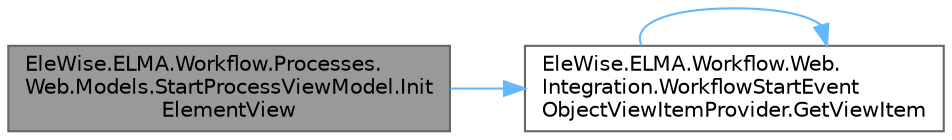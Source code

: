 digraph "EleWise.ELMA.Workflow.Processes.Web.Models.StartProcessViewModel.InitElementView"
{
 // LATEX_PDF_SIZE
  bgcolor="transparent";
  edge [fontname=Helvetica,fontsize=10,labelfontname=Helvetica,labelfontsize=10];
  node [fontname=Helvetica,fontsize=10,shape=box,height=0.2,width=0.4];
  rankdir="LR";
  Node1 [id="Node000001",label="EleWise.ELMA.Workflow.Processes.\lWeb.Models.StartProcessViewModel.Init\lElementView",height=0.2,width=0.4,color="gray40", fillcolor="grey60", style="filled", fontcolor="black",tooltip=" "];
  Node1 -> Node2 [id="edge1_Node000001_Node000002",color="steelblue1",style="solid",tooltip=" "];
  Node2 [id="Node000002",label="EleWise.ELMA.Workflow.Web.\lIntegration.WorkflowStartEvent\lObjectViewItemProvider.GetViewItem",height=0.2,width=0.4,color="grey40", fillcolor="white", style="filled",URL="$class_ele_wise_1_1_e_l_m_a_1_1_workflow_1_1_web_1_1_integration_1_1_workflow_start_event_object_view_item_provider.html#aed94c8231729a87f3e173ff3e2402b61",tooltip=" "];
  Node2 -> Node2 [id="edge2_Node000002_Node000002",color="steelblue1",style="solid",tooltip=" "];
}
